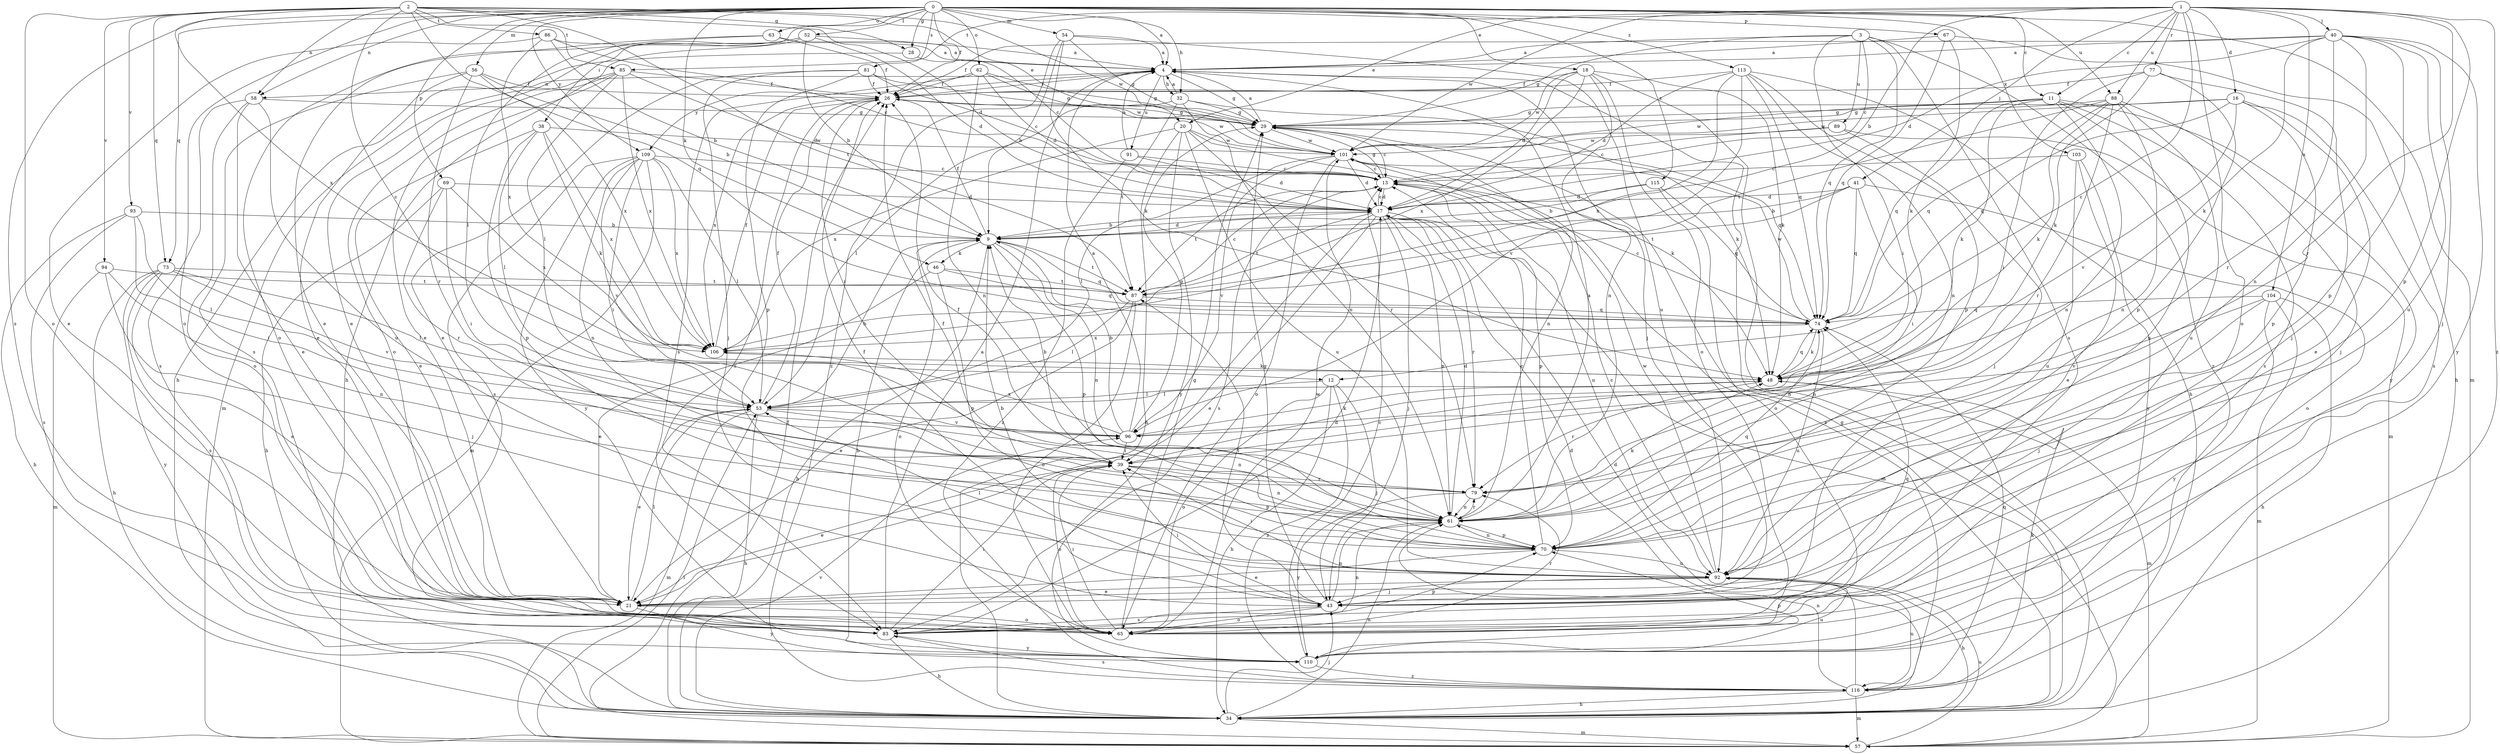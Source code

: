 strict digraph  {
0;
1;
2;
3;
4;
9;
11;
12;
13;
16;
17;
18;
20;
21;
26;
28;
29;
32;
34;
38;
39;
40;
41;
43;
46;
48;
52;
53;
54;
56;
57;
58;
61;
62;
63;
65;
67;
69;
70;
73;
74;
77;
79;
81;
83;
85;
86;
87;
88;
89;
91;
92;
93;
94;
96;
101;
103;
104;
106;
109;
110;
113;
115;
116;
0 -> 4  [label=a];
0 -> 11  [label=c];
0 -> 18  [label=e];
0 -> 26  [label=f];
0 -> 28  [label=g];
0 -> 32  [label=h];
0 -> 38  [label=i];
0 -> 46  [label=k];
0 -> 52  [label=l];
0 -> 54  [label=m];
0 -> 56  [label=m];
0 -> 57  [label=m];
0 -> 58  [label=n];
0 -> 62  [label=o];
0 -> 63  [label=o];
0 -> 65  [label=o];
0 -> 67  [label=p];
0 -> 69  [label=p];
0 -> 73  [label=q];
0 -> 81  [label=s];
0 -> 83  [label=s];
0 -> 88  [label=u];
0 -> 103  [label=x];
0 -> 109  [label=y];
0 -> 113  [label=z];
0 -> 115  [label=z];
1 -> 9  [label=b];
1 -> 11  [label=c];
1 -> 12  [label=c];
1 -> 16  [label=d];
1 -> 20  [label=e];
1 -> 40  [label=j];
1 -> 41  [label=j];
1 -> 65  [label=o];
1 -> 70  [label=p];
1 -> 77  [label=r];
1 -> 79  [label=r];
1 -> 85  [label=t];
1 -> 88  [label=u];
1 -> 101  [label=w];
1 -> 104  [label=x];
1 -> 116  [label=z];
2 -> 12  [label=c];
2 -> 17  [label=d];
2 -> 20  [label=e];
2 -> 28  [label=g];
2 -> 58  [label=n];
2 -> 65  [label=o];
2 -> 73  [label=q];
2 -> 74  [label=q];
2 -> 85  [label=t];
2 -> 86  [label=t];
2 -> 87  [label=t];
2 -> 93  [label=v];
2 -> 94  [label=v];
2 -> 101  [label=w];
2 -> 106  [label=x];
3 -> 4  [label=a];
3 -> 13  [label=c];
3 -> 29  [label=g];
3 -> 39  [label=i];
3 -> 74  [label=q];
3 -> 83  [label=s];
3 -> 89  [label=u];
3 -> 116  [label=z];
4 -> 26  [label=f];
4 -> 29  [label=g];
4 -> 32  [label=h];
4 -> 34  [label=h];
4 -> 43  [label=j];
4 -> 58  [label=n];
4 -> 91  [label=u];
4 -> 109  [label=y];
9 -> 17  [label=d];
9 -> 26  [label=f];
9 -> 34  [label=h];
9 -> 46  [label=k];
9 -> 61  [label=n];
9 -> 65  [label=o];
9 -> 70  [label=p];
9 -> 74  [label=q];
9 -> 87  [label=t];
11 -> 29  [label=g];
11 -> 48  [label=k];
11 -> 61  [label=n];
11 -> 74  [label=q];
11 -> 83  [label=s];
11 -> 92  [label=u];
11 -> 101  [label=w];
11 -> 110  [label=y];
12 -> 34  [label=h];
12 -> 43  [label=j];
12 -> 53  [label=l];
12 -> 65  [label=o];
12 -> 116  [label=z];
13 -> 17  [label=d];
13 -> 29  [label=g];
13 -> 70  [label=p];
13 -> 83  [label=s];
13 -> 87  [label=t];
13 -> 92  [label=u];
16 -> 21  [label=e];
16 -> 29  [label=g];
16 -> 70  [label=p];
16 -> 74  [label=q];
16 -> 83  [label=s];
16 -> 96  [label=v];
16 -> 101  [label=w];
17 -> 9  [label=b];
17 -> 13  [label=c];
17 -> 21  [label=e];
17 -> 39  [label=i];
17 -> 43  [label=j];
17 -> 57  [label=m];
17 -> 61  [label=n];
17 -> 79  [label=r];
17 -> 87  [label=t];
18 -> 17  [label=d];
18 -> 26  [label=f];
18 -> 34  [label=h];
18 -> 48  [label=k];
18 -> 61  [label=n];
18 -> 65  [label=o];
18 -> 101  [label=w];
18 -> 106  [label=x];
20 -> 34  [label=h];
20 -> 48  [label=k];
20 -> 79  [label=r];
20 -> 92  [label=u];
20 -> 101  [label=w];
20 -> 106  [label=x];
20 -> 110  [label=y];
21 -> 53  [label=l];
21 -> 65  [label=o];
21 -> 110  [label=y];
26 -> 29  [label=g];
26 -> 39  [label=i];
26 -> 83  [label=s];
26 -> 101  [label=w];
26 -> 106  [label=x];
28 -> 13  [label=c];
28 -> 34  [label=h];
29 -> 4  [label=a];
29 -> 13  [label=c];
29 -> 61  [label=n];
29 -> 74  [label=q];
29 -> 101  [label=w];
32 -> 4  [label=a];
32 -> 29  [label=g];
32 -> 48  [label=k];
32 -> 53  [label=l];
32 -> 61  [label=n];
32 -> 87  [label=t];
34 -> 17  [label=d];
34 -> 29  [label=g];
34 -> 43  [label=j];
34 -> 57  [label=m];
34 -> 61  [label=n];
34 -> 96  [label=v];
38 -> 21  [label=e];
38 -> 48  [label=k];
38 -> 53  [label=l];
38 -> 70  [label=p];
38 -> 101  [label=w];
38 -> 106  [label=x];
39 -> 9  [label=b];
39 -> 21  [label=e];
39 -> 61  [label=n];
39 -> 65  [label=o];
39 -> 70  [label=p];
39 -> 79  [label=r];
40 -> 4  [label=a];
40 -> 17  [label=d];
40 -> 26  [label=f];
40 -> 43  [label=j];
40 -> 48  [label=k];
40 -> 61  [label=n];
40 -> 70  [label=p];
40 -> 79  [label=r];
40 -> 92  [label=u];
40 -> 110  [label=y];
41 -> 9  [label=b];
41 -> 17  [label=d];
41 -> 39  [label=i];
41 -> 65  [label=o];
41 -> 74  [label=q];
41 -> 87  [label=t];
43 -> 26  [label=f];
43 -> 29  [label=g];
43 -> 39  [label=i];
43 -> 61  [label=n];
43 -> 65  [label=o];
43 -> 83  [label=s];
43 -> 87  [label=t];
46 -> 21  [label=e];
46 -> 70  [label=p];
46 -> 74  [label=q];
46 -> 87  [label=t];
48 -> 53  [label=l];
48 -> 57  [label=m];
48 -> 74  [label=q];
48 -> 79  [label=r];
52 -> 4  [label=a];
52 -> 9  [label=b];
52 -> 17  [label=d];
52 -> 21  [label=e];
52 -> 34  [label=h];
52 -> 65  [label=o];
53 -> 9  [label=b];
53 -> 21  [label=e];
53 -> 26  [label=f];
53 -> 34  [label=h];
53 -> 57  [label=m];
53 -> 61  [label=n];
53 -> 96  [label=v];
54 -> 4  [label=a];
54 -> 9  [label=b];
54 -> 29  [label=g];
54 -> 48  [label=k];
54 -> 92  [label=u];
54 -> 116  [label=z];
56 -> 9  [label=b];
56 -> 21  [label=e];
56 -> 26  [label=f];
56 -> 79  [label=r];
56 -> 83  [label=s];
56 -> 106  [label=x];
57 -> 26  [label=f];
57 -> 53  [label=l];
57 -> 92  [label=u];
58 -> 21  [label=e];
58 -> 29  [label=g];
58 -> 65  [label=o];
58 -> 83  [label=s];
58 -> 92  [label=u];
61 -> 4  [label=a];
61 -> 17  [label=d];
61 -> 26  [label=f];
61 -> 48  [label=k];
61 -> 70  [label=p];
61 -> 79  [label=r];
62 -> 17  [label=d];
62 -> 26  [label=f];
62 -> 29  [label=g];
62 -> 61  [label=n];
62 -> 83  [label=s];
62 -> 101  [label=w];
63 -> 4  [label=a];
63 -> 21  [label=e];
63 -> 26  [label=f];
63 -> 53  [label=l];
65 -> 29  [label=g];
65 -> 39  [label=i];
65 -> 61  [label=n];
65 -> 79  [label=r];
65 -> 101  [label=w];
67 -> 4  [label=a];
67 -> 34  [label=h];
67 -> 48  [label=k];
67 -> 74  [label=q];
69 -> 17  [label=d];
69 -> 34  [label=h];
69 -> 39  [label=i];
69 -> 79  [label=r];
69 -> 106  [label=x];
70 -> 13  [label=c];
70 -> 21  [label=e];
70 -> 26  [label=f];
70 -> 61  [label=n];
70 -> 74  [label=q];
70 -> 92  [label=u];
73 -> 21  [label=e];
73 -> 34  [label=h];
73 -> 53  [label=l];
73 -> 83  [label=s];
73 -> 87  [label=t];
73 -> 96  [label=v];
73 -> 110  [label=y];
74 -> 13  [label=c];
74 -> 48  [label=k];
74 -> 92  [label=u];
74 -> 101  [label=w];
74 -> 106  [label=x];
77 -> 26  [label=f];
77 -> 39  [label=i];
77 -> 43  [label=j];
77 -> 48  [label=k];
77 -> 70  [label=p];
79 -> 61  [label=n];
79 -> 110  [label=y];
81 -> 13  [label=c];
81 -> 21  [label=e];
81 -> 26  [label=f];
81 -> 29  [label=g];
81 -> 43  [label=j];
81 -> 70  [label=p];
83 -> 4  [label=a];
83 -> 17  [label=d];
83 -> 34  [label=h];
83 -> 39  [label=i];
83 -> 70  [label=p];
83 -> 74  [label=q];
83 -> 110  [label=y];
85 -> 17  [label=d];
85 -> 21  [label=e];
85 -> 26  [label=f];
85 -> 53  [label=l];
85 -> 57  [label=m];
85 -> 65  [label=o];
85 -> 106  [label=x];
86 -> 4  [label=a];
86 -> 9  [label=b];
86 -> 13  [label=c];
86 -> 21  [label=e];
86 -> 106  [label=x];
87 -> 13  [label=c];
87 -> 21  [label=e];
87 -> 53  [label=l];
87 -> 65  [label=o];
87 -> 74  [label=q];
88 -> 29  [label=g];
88 -> 43  [label=j];
88 -> 48  [label=k];
88 -> 61  [label=n];
88 -> 74  [label=q];
88 -> 79  [label=r];
88 -> 87  [label=t];
88 -> 92  [label=u];
89 -> 13  [label=c];
89 -> 43  [label=j];
89 -> 57  [label=m];
89 -> 101  [label=w];
91 -> 4  [label=a];
91 -> 13  [label=c];
91 -> 17  [label=d];
91 -> 116  [label=z];
92 -> 9  [label=b];
92 -> 13  [label=c];
92 -> 21  [label=e];
92 -> 34  [label=h];
92 -> 39  [label=i];
92 -> 43  [label=j];
92 -> 53  [label=l];
92 -> 101  [label=w];
93 -> 9  [label=b];
93 -> 34  [label=h];
93 -> 39  [label=i];
93 -> 53  [label=l];
93 -> 83  [label=s];
94 -> 43  [label=j];
94 -> 57  [label=m];
94 -> 61  [label=n];
94 -> 87  [label=t];
96 -> 4  [label=a];
96 -> 9  [label=b];
96 -> 29  [label=g];
96 -> 39  [label=i];
96 -> 48  [label=k];
96 -> 106  [label=x];
101 -> 13  [label=c];
101 -> 17  [label=d];
101 -> 53  [label=l];
101 -> 65  [label=o];
101 -> 96  [label=v];
101 -> 116  [label=z];
103 -> 13  [label=c];
103 -> 21  [label=e];
103 -> 92  [label=u];
103 -> 110  [label=y];
104 -> 34  [label=h];
104 -> 43  [label=j];
104 -> 57  [label=m];
104 -> 74  [label=q];
104 -> 96  [label=v];
104 -> 110  [label=y];
106 -> 26  [label=f];
106 -> 48  [label=k];
109 -> 13  [label=c];
109 -> 39  [label=i];
109 -> 53  [label=l];
109 -> 57  [label=m];
109 -> 61  [label=n];
109 -> 83  [label=s];
109 -> 96  [label=v];
109 -> 106  [label=x];
109 -> 110  [label=y];
110 -> 9  [label=b];
110 -> 13  [label=c];
110 -> 70  [label=p];
110 -> 92  [label=u];
110 -> 116  [label=z];
113 -> 17  [label=d];
113 -> 26  [label=f];
113 -> 34  [label=h];
113 -> 61  [label=n];
113 -> 70  [label=p];
113 -> 74  [label=q];
113 -> 96  [label=v];
113 -> 106  [label=x];
115 -> 9  [label=b];
115 -> 17  [label=d];
115 -> 65  [label=o];
115 -> 74  [label=q];
116 -> 17  [label=d];
116 -> 34  [label=h];
116 -> 48  [label=k];
116 -> 57  [label=m];
116 -> 61  [label=n];
116 -> 74  [label=q];
116 -> 83  [label=s];
116 -> 92  [label=u];
}
